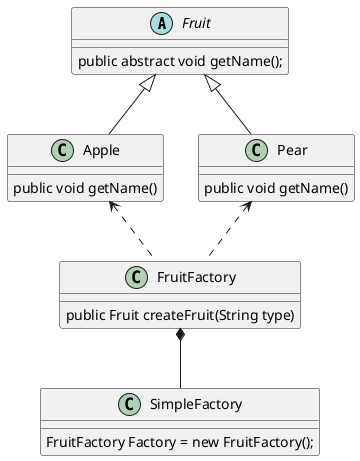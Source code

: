 @startuml

abstract class Fruit{
public abstract void getName();
}

class Apple {
public void getName()
}

class Pear {
public void getName()
}

Fruit <|-- Apple
Fruit <|-- Pear


class FruitFactory {
 public Fruit createFruit(String type)
}

Apple <.. FruitFactory
Pear <.. FruitFactory


class SimpleFactory{
FruitFactory Factory = new FruitFactory();
}

FruitFactory *-- SimpleFactory


@enduml